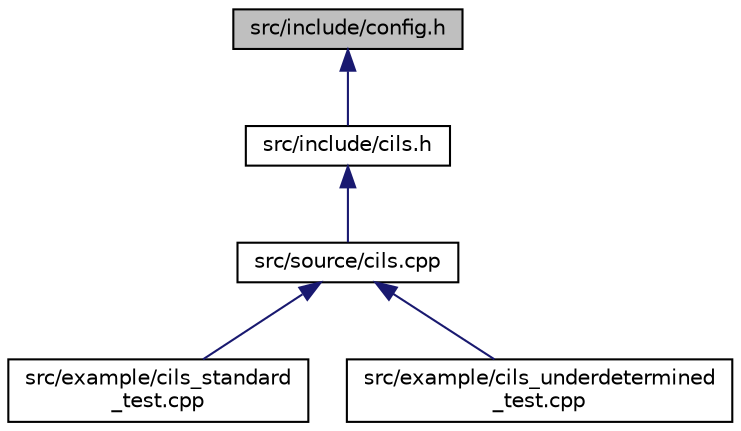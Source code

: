 digraph "src/include/config.h"
{
 // LATEX_PDF_SIZE
  edge [fontname="Helvetica",fontsize="10",labelfontname="Helvetica",labelfontsize="10"];
  node [fontname="Helvetica",fontsize="10",shape=record];
  Node1 [label="src/include/config.h",height=0.2,width=0.4,color="black", fillcolor="grey75", style="filled", fontcolor="black",tooltip=" "];
  Node1 -> Node2 [dir="back",color="midnightblue",fontsize="10",style="solid",fontname="Helvetica"];
  Node2 [label="src/include/cils.h",height=0.2,width=0.4,color="black", fillcolor="white", style="filled",URL="$cils_8h.html",tooltip="Computation of integer least square problem."];
  Node2 -> Node3 [dir="back",color="midnightblue",fontsize="10",style="solid",fontname="Helvetica"];
  Node3 [label="src/source/cils.cpp",height=0.2,width=0.4,color="black", fillcolor="white", style="filled",URL="$cils_8cpp.html",tooltip=" "];
  Node3 -> Node4 [dir="back",color="midnightblue",fontsize="10",style="solid",fontname="Helvetica"];
  Node4 [label="src/example/cils_standard\l_test.cpp",height=0.2,width=0.4,color="black", fillcolor="white", style="filled",URL="$cils__standard__test_8cpp.html",tooltip=" "];
  Node3 -> Node5 [dir="back",color="midnightblue",fontsize="10",style="solid",fontname="Helvetica"];
  Node5 [label="src/example/cils_underdetermined\l_test.cpp",height=0.2,width=0.4,color="black", fillcolor="white", style="filled",URL="$cils__underdetermined__test_8cpp.html",tooltip=" "];
}
